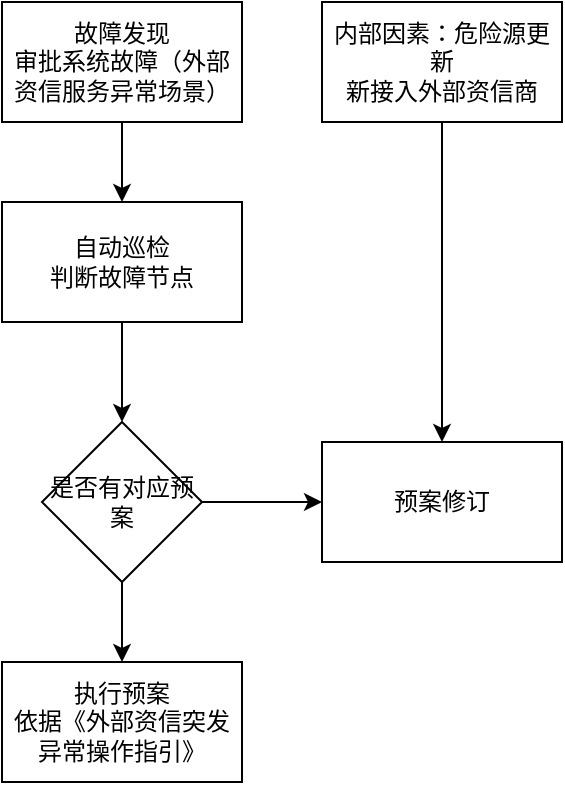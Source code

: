 <mxfile version="14.4.2" type="github">
  <diagram id="MKcHEHEwm5RcW2fj8WLi" name="Page-1">
    <mxGraphModel dx="1422" dy="762" grid="1" gridSize="10" guides="1" tooltips="1" connect="1" arrows="1" fold="1" page="1" pageScale="1" pageWidth="827" pageHeight="1169" math="0" shadow="0">
      <root>
        <mxCell id="0" />
        <mxCell id="1" parent="0" />
        <mxCell id="OwDI_MBdAseSTSZx5Pmu-11" value="" style="edgeStyle=orthogonalEdgeStyle;rounded=0;orthogonalLoop=1;jettySize=auto;html=1;" parent="1" source="OwDI_MBdAseSTSZx5Pmu-9" target="OwDI_MBdAseSTSZx5Pmu-10" edge="1">
          <mxGeometry relative="1" as="geometry" />
        </mxCell>
        <mxCell id="OwDI_MBdAseSTSZx5Pmu-9" value="故障发现&lt;br&gt;审批系统故障（外部资信服务异常场景）" style="rounded=0;whiteSpace=wrap;html=1;" parent="1" vertex="1">
          <mxGeometry x="160" y="170" width="120" height="60" as="geometry" />
        </mxCell>
        <mxCell id="OwDI_MBdAseSTSZx5Pmu-15" value="" style="edgeStyle=orthogonalEdgeStyle;rounded=0;orthogonalLoop=1;jettySize=auto;html=1;" parent="1" source="OwDI_MBdAseSTSZx5Pmu-10" target="OwDI_MBdAseSTSZx5Pmu-14" edge="1">
          <mxGeometry relative="1" as="geometry" />
        </mxCell>
        <mxCell id="OwDI_MBdAseSTSZx5Pmu-10" value="自动巡检&lt;br&gt;判断故障节点" style="rounded=0;whiteSpace=wrap;html=1;" parent="1" vertex="1">
          <mxGeometry x="160" y="270" width="120" height="60" as="geometry" />
        </mxCell>
        <mxCell id="OwDI_MBdAseSTSZx5Pmu-12" value="执行预案&lt;br&gt;依据《外部资信突发异常操作指引》" style="rounded=0;whiteSpace=wrap;html=1;" parent="1" vertex="1">
          <mxGeometry x="160" y="500" width="120" height="60" as="geometry" />
        </mxCell>
        <mxCell id="OwDI_MBdAseSTSZx5Pmu-16" value="" style="edgeStyle=orthogonalEdgeStyle;rounded=0;orthogonalLoop=1;jettySize=auto;html=1;" parent="1" source="OwDI_MBdAseSTSZx5Pmu-14" target="OwDI_MBdAseSTSZx5Pmu-12" edge="1">
          <mxGeometry relative="1" as="geometry" />
        </mxCell>
        <mxCell id="nZyj6YNGuKquACvHCQg4-2" value="" style="edgeStyle=orthogonalEdgeStyle;rounded=0;orthogonalLoop=1;jettySize=auto;html=1;" edge="1" parent="1" source="OwDI_MBdAseSTSZx5Pmu-14" target="nZyj6YNGuKquACvHCQg4-1">
          <mxGeometry relative="1" as="geometry" />
        </mxCell>
        <mxCell id="OwDI_MBdAseSTSZx5Pmu-14" value="是否有对应预案" style="rhombus;whiteSpace=wrap;html=1;rounded=0;" parent="1" vertex="1">
          <mxGeometry x="180" y="380" width="80" height="80" as="geometry" />
        </mxCell>
        <mxCell id="nZyj6YNGuKquACvHCQg4-1" value="预案修订" style="whiteSpace=wrap;html=1;rounded=0;" vertex="1" parent="1">
          <mxGeometry x="320" y="390" width="120" height="60" as="geometry" />
        </mxCell>
        <mxCell id="nZyj6YNGuKquACvHCQg4-4" style="edgeStyle=orthogonalEdgeStyle;rounded=0;orthogonalLoop=1;jettySize=auto;html=1;exitX=0.5;exitY=1;exitDx=0;exitDy=0;" edge="1" parent="1" source="nZyj6YNGuKquACvHCQg4-3" target="nZyj6YNGuKquACvHCQg4-1">
          <mxGeometry relative="1" as="geometry" />
        </mxCell>
        <mxCell id="nZyj6YNGuKquACvHCQg4-3" value="内部因素：危险源更新&lt;br&gt;新接入外部资信商" style="rounded=0;whiteSpace=wrap;html=1;" vertex="1" parent="1">
          <mxGeometry x="320" y="170" width="120" height="60" as="geometry" />
        </mxCell>
      </root>
    </mxGraphModel>
  </diagram>
</mxfile>
